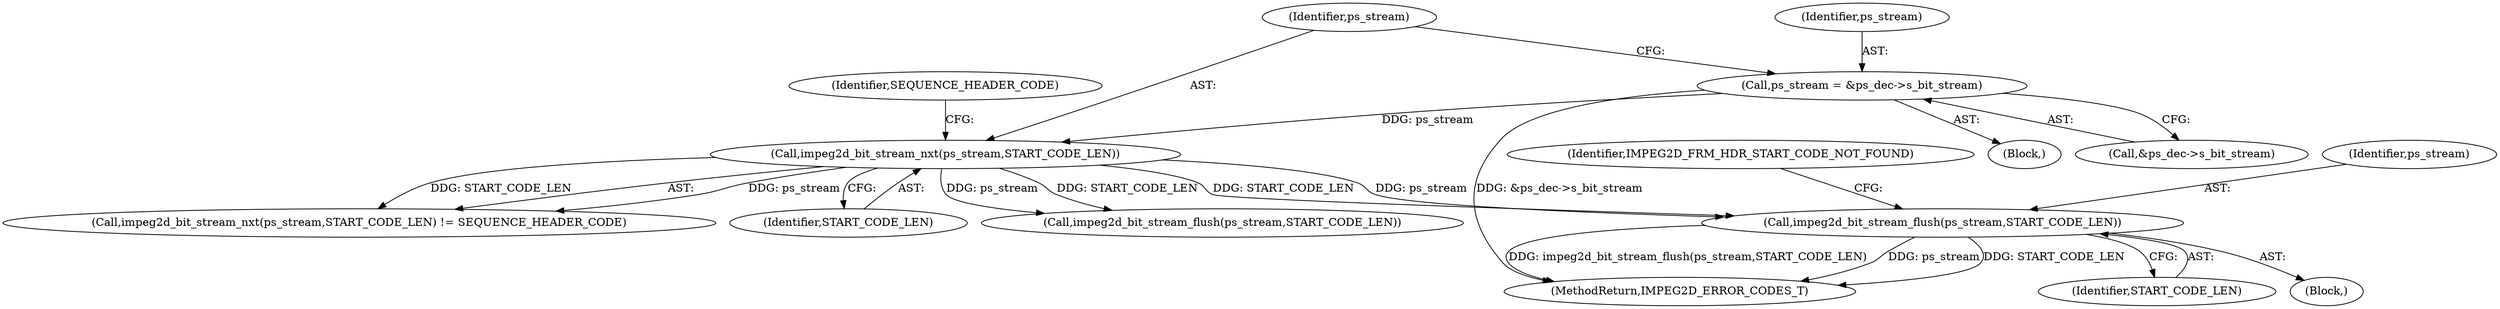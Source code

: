 digraph "0_Android_bef16671c891e16f25a7b174bc528eea109357be@pointer" {
"1000143" [label="(Call,impeg2d_bit_stream_flush(ps_stream,START_CODE_LEN))"];
"1000138" [label="(Call,impeg2d_bit_stream_nxt(ps_stream,START_CODE_LEN))"];
"1000128" [label="(Call,ps_stream = &ps_dec->s_bit_stream)"];
"1000144" [label="(Identifier,ps_stream)"];
"1000130" [label="(Call,&ps_dec->s_bit_stream)"];
"1000143" [label="(Call,impeg2d_bit_stream_flush(ps_stream,START_CODE_LEN))"];
"1000129" [label="(Identifier,ps_stream)"];
"1000138" [label="(Call,impeg2d_bit_stream_nxt(ps_stream,START_CODE_LEN))"];
"1000137" [label="(Call,impeg2d_bit_stream_nxt(ps_stream,START_CODE_LEN) != SEQUENCE_HEADER_CODE)"];
"1000147" [label="(Identifier,IMPEG2D_FRM_HDR_START_CODE_NOT_FOUND)"];
"1000142" [label="(Block,)"];
"1000140" [label="(Identifier,START_CODE_LEN)"];
"1000128" [label="(Call,ps_stream = &ps_dec->s_bit_stream)"];
"1000139" [label="(Identifier,ps_stream)"];
"1000145" [label="(Identifier,START_CODE_LEN)"];
"1000141" [label="(Identifier,SEQUENCE_HEADER_CODE)"];
"1000420" [label="(MethodReturn,IMPEG2D_ERROR_CODES_T)"];
"1000148" [label="(Call,impeg2d_bit_stream_flush(ps_stream,START_CODE_LEN))"];
"1000126" [label="(Block,)"];
"1000143" -> "1000142"  [label="AST: "];
"1000143" -> "1000145"  [label="CFG: "];
"1000144" -> "1000143"  [label="AST: "];
"1000145" -> "1000143"  [label="AST: "];
"1000147" -> "1000143"  [label="CFG: "];
"1000143" -> "1000420"  [label="DDG: ps_stream"];
"1000143" -> "1000420"  [label="DDG: START_CODE_LEN"];
"1000143" -> "1000420"  [label="DDG: impeg2d_bit_stream_flush(ps_stream,START_CODE_LEN)"];
"1000138" -> "1000143"  [label="DDG: ps_stream"];
"1000138" -> "1000143"  [label="DDG: START_CODE_LEN"];
"1000138" -> "1000137"  [label="AST: "];
"1000138" -> "1000140"  [label="CFG: "];
"1000139" -> "1000138"  [label="AST: "];
"1000140" -> "1000138"  [label="AST: "];
"1000141" -> "1000138"  [label="CFG: "];
"1000138" -> "1000137"  [label="DDG: ps_stream"];
"1000138" -> "1000137"  [label="DDG: START_CODE_LEN"];
"1000128" -> "1000138"  [label="DDG: ps_stream"];
"1000138" -> "1000148"  [label="DDG: ps_stream"];
"1000138" -> "1000148"  [label="DDG: START_CODE_LEN"];
"1000128" -> "1000126"  [label="AST: "];
"1000128" -> "1000130"  [label="CFG: "];
"1000129" -> "1000128"  [label="AST: "];
"1000130" -> "1000128"  [label="AST: "];
"1000139" -> "1000128"  [label="CFG: "];
"1000128" -> "1000420"  [label="DDG: &ps_dec->s_bit_stream"];
}
